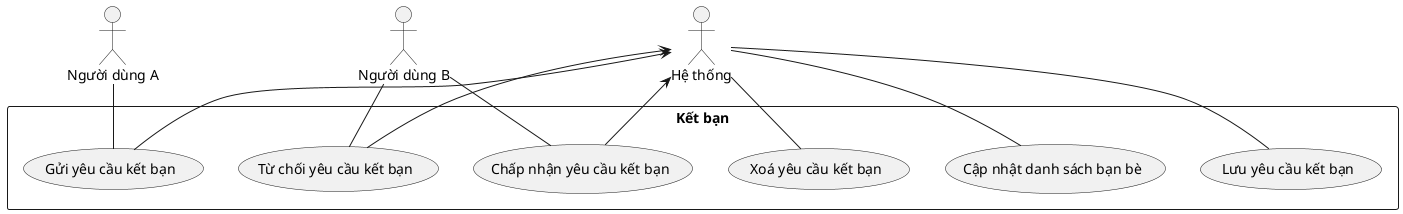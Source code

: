 @startuml
actor "Người dùng A" as UserA
actor "Người dùng B" as UserB
actor "Hệ thống" as System

rectangle "Kết bạn" {
    UserA -- (Gửi yêu cầu kết bạn)
    (Gửi yêu cầu kết bạn) --> System
    System -- (Lưu yêu cầu kết bạn)

    UserB -- (Chấp nhận yêu cầu kết bạn)
    UserB -- (Từ chối yêu cầu kết bạn)
    
    (Chấp nhận yêu cầu kết bạn) --> System
    System -- (Cập nhật danh sách bạn bè)
    
    (Từ chối yêu cầu kết bạn) --> System
    System -- (Xoá yêu cầu kết bạn)
}
@enduml
